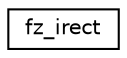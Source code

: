 digraph "Graphical Class Hierarchy"
{
 // LATEX_PDF_SIZE
  edge [fontname="Helvetica",fontsize="10",labelfontname="Helvetica",labelfontsize="10"];
  node [fontname="Helvetica",fontsize="10",shape=record];
  rankdir="LR";
  Node0 [label="fz_irect",height=0.2,width=0.4,color="black", fillcolor="white", style="filled",URL="$structfz__irect.html",tooltip=" "];
}
